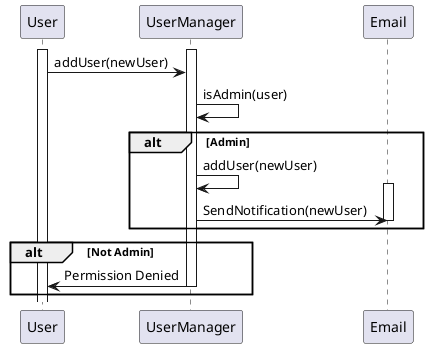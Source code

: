 @startuml
Activate User
Activate UserManager
User -> UserManager: addUser(newUser)
UserManager -> UserManager: isAdmin(user)

alt Admin
UserManager -> UserManager: addUser(newUser)
Activate Email
UserManager -> Email: SendNotification(newUser)
Deactivate Email
end

alt Not Admin
UserManager -> User: Permission Denied
Deactivate UserManager
end
@enduml